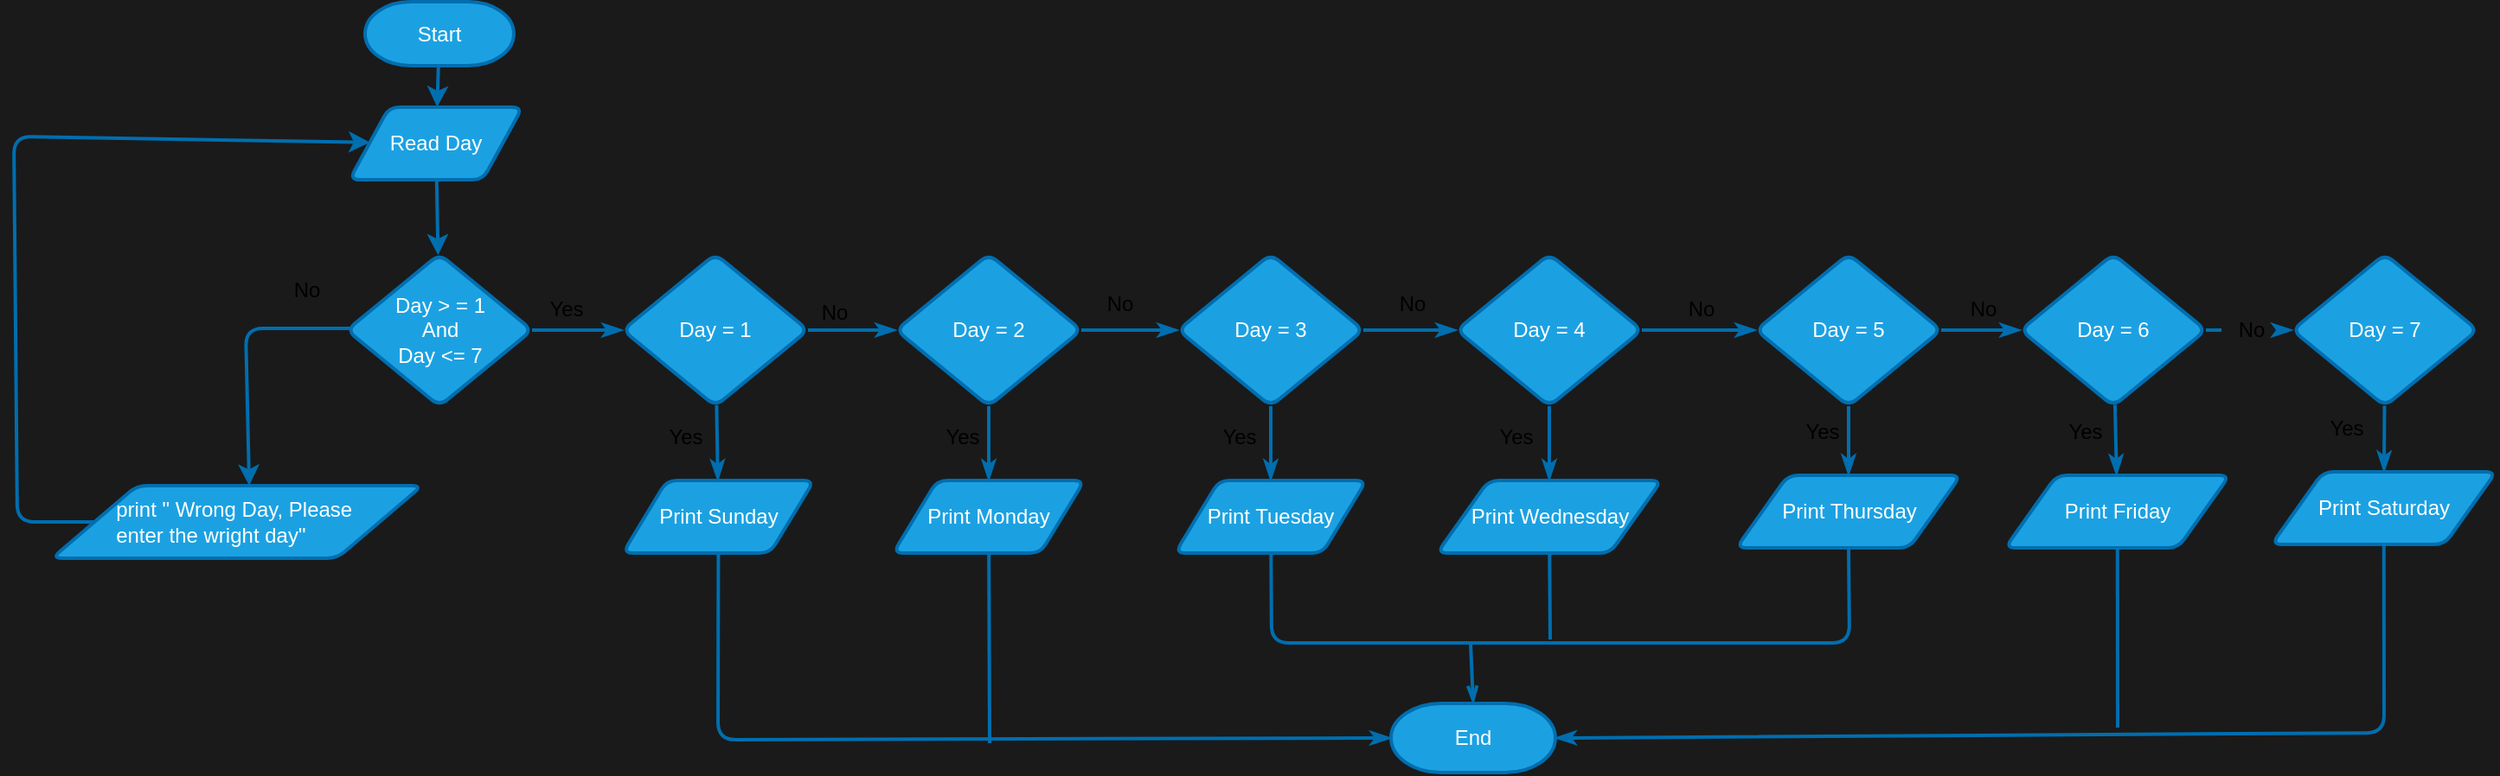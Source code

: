 <mxfile>
    <diagram id="Eb-WA0MeTuCp25n5Wye3" name="Page-1">
        <mxGraphModel dx="702" dy="549" grid="0" gridSize="10" guides="1" tooltips="1" connect="1" arrows="1" fold="1" page="1" pageScale="1" pageWidth="850" pageHeight="1100" background="#1A1A1A" math="0" shadow="0">
            <root>
                <mxCell id="0"/>
                <mxCell id="1" parent="0"/>
                <mxCell id="4" value="" style="edgeStyle=none;html=1;strokeWidth=2;fillColor=#1ba1e2;strokeColor=#006EAF;" edge="1" parent="1" source="2" target="3">
                    <mxGeometry relative="1" as="geometry"/>
                </mxCell>
                <mxCell id="2" value="Start" style="strokeWidth=2;html=1;shape=mxgraph.flowchart.terminator;whiteSpace=wrap;fillColor=#1ba1e2;fontColor=#ffffff;strokeColor=#006EAF;" vertex="1" parent="1">
                    <mxGeometry x="245" y="13" width="86" height="37" as="geometry"/>
                </mxCell>
                <mxCell id="6" value="" style="edgeStyle=none;html=1;strokeWidth=2;fillColor=#1ba1e2;strokeColor=#006EAF;" edge="1" parent="1" source="3" target="5">
                    <mxGeometry relative="1" as="geometry"/>
                </mxCell>
                <mxCell id="12" value="" style="edgeStyle=none;html=1;strokeWidth=2;entryX=0;entryY=0.5;entryDx=0;entryDy=0;fillColor=#1ba1e2;strokeColor=#006EAF;startArrow=classic;startFill=1;endArrow=none;endFill=0;" edge="1" parent="1" source="3" target="10">
                    <mxGeometry relative="1" as="geometry">
                        <mxPoint x="42" y="212" as="targetPoint"/>
                        <Array as="points">
                            <mxPoint x="42" y="91"/>
                            <mxPoint x="44" y="314"/>
                        </Array>
                    </mxGeometry>
                </mxCell>
                <mxCell id="3" value="Read Day" style="shape=parallelogram;html=1;strokeWidth=2;perimeter=parallelogramPerimeter;whiteSpace=wrap;rounded=1;arcSize=12;size=0.23;fillColor=#1ba1e2;fontColor=#ffffff;strokeColor=#006EAF;" vertex="1" parent="1">
                    <mxGeometry x="236" y="74" width="100" height="42" as="geometry"/>
                </mxCell>
                <mxCell id="8" value="" style="edgeStyle=none;html=1;strokeWidth=2;fillColor=#1ba1e2;strokeColor=#006EAF;entryX=0.533;entryY=0;entryDx=0;entryDy=0;entryPerimeter=0;" edge="1" parent="1" target="10">
                    <mxGeometry relative="1" as="geometry">
                        <mxPoint x="253" y="202" as="sourcePoint"/>
                        <mxPoint x="207" y="293" as="targetPoint"/>
                        <Array as="points">
                            <mxPoint x="176" y="202"/>
                        </Array>
                    </mxGeometry>
                </mxCell>
                <mxCell id="16" value="" style="edgeStyle=none;html=1;strokeWidth=2;startArrow=none;startFill=0;endArrow=classicThin;endFill=1;fillColor=#1ba1e2;strokeColor=#006EAF;" edge="1" parent="1" source="5" target="15">
                    <mxGeometry relative="1" as="geometry"/>
                </mxCell>
                <mxCell id="5" value="Day &amp;gt; = 1&lt;br&gt;And&lt;br&gt;Day &amp;lt;= 7" style="rhombus;whiteSpace=wrap;html=1;fillColor=#1ba1e2;strokeColor=#006EAF;fontColor=#ffffff;strokeWidth=2;rounded=1;arcSize=12;" vertex="1" parent="1">
                    <mxGeometry x="234.5" y="159" width="107" height="88" as="geometry"/>
                </mxCell>
                <mxCell id="9" value="No" style="text;html=1;align=center;verticalAlign=middle;resizable=0;points=[];autosize=1;strokeColor=none;fillColor=none;" vertex="1" parent="1">
                    <mxGeometry x="194" y="167" width="33" height="26" as="geometry"/>
                </mxCell>
                <mxCell id="10" value="&lt;div style=&quot;text-align: justify;&quot;&gt;&lt;span style=&quot;background-color: initial;&quot;&gt;print &quot; Wrong Day, Please&amp;nbsp;&lt;/span&gt;&lt;/div&gt;&lt;div style=&quot;text-align: justify;&quot;&gt;&lt;span style=&quot;background-color: initial;&quot;&gt;enter the wright day&quot;&lt;/span&gt;&lt;/div&gt;" style="shape=parallelogram;html=1;strokeWidth=2;perimeter=parallelogramPerimeter;whiteSpace=wrap;rounded=1;arcSize=12;size=0.23;fillColor=#1ba1e2;fontColor=#ffffff;strokeColor=#006EAF;align=center;" vertex="1" parent="1">
                    <mxGeometry x="64" y="293" width="214" height="42" as="geometry"/>
                </mxCell>
                <mxCell id="19" value="" style="edgeStyle=none;html=1;strokeWidth=2;startArrow=none;startFill=0;endArrow=classicThin;endFill=1;fillColor=#1ba1e2;strokeColor=#006EAF;" edge="1" parent="1" source="15" target="18">
                    <mxGeometry relative="1" as="geometry"/>
                </mxCell>
                <mxCell id="22" value="" style="edgeStyle=none;html=1;strokeWidth=2;startArrow=none;startFill=0;endArrow=classicThin;endFill=1;fillColor=#1ba1e2;strokeColor=#006EAF;" edge="1" parent="1" source="15" target="21">
                    <mxGeometry relative="1" as="geometry"/>
                </mxCell>
                <mxCell id="15" value="Day = 1" style="rhombus;whiteSpace=wrap;html=1;fillColor=#1ba1e2;strokeColor=#006EAF;fontColor=#ffffff;strokeWidth=2;rounded=1;arcSize=12;" vertex="1" parent="1">
                    <mxGeometry x="394" y="159" width="107" height="88" as="geometry"/>
                </mxCell>
                <mxCell id="17" value="Yes" style="text;html=1;align=center;verticalAlign=middle;resizable=0;points=[];autosize=1;strokeColor=none;fillColor=none;" vertex="1" parent="1">
                    <mxGeometry x="341.5" y="178" width="38" height="26" as="geometry"/>
                </mxCell>
                <mxCell id="60" style="edgeStyle=none;html=1;strokeWidth=2;startArrow=none;startFill=0;endArrow=classicThin;endFill=1;entryX=0;entryY=0.5;entryDx=0;entryDy=0;entryPerimeter=0;fillColor=#1ba1e2;strokeColor=#006EAF;" edge="1" parent="1" source="18" target="59">
                    <mxGeometry relative="1" as="geometry">
                        <mxPoint x="443" y="388.667" as="targetPoint"/>
                        <Array as="points">
                            <mxPoint x="449" y="440"/>
                        </Array>
                    </mxGeometry>
                </mxCell>
                <mxCell id="18" value="Print Sunday" style="shape=parallelogram;html=1;strokeWidth=2;perimeter=parallelogramPerimeter;whiteSpace=wrap;rounded=1;arcSize=12;size=0.23;fillColor=#1ba1e2;fontColor=#ffffff;strokeColor=#006EAF;" vertex="1" parent="1">
                    <mxGeometry x="394" y="290" width="110.5" height="42" as="geometry"/>
                </mxCell>
                <mxCell id="20" value="Yes" style="text;html=1;align=center;verticalAlign=middle;resizable=0;points=[];autosize=1;strokeColor=none;fillColor=none;" vertex="1" parent="1">
                    <mxGeometry x="411" y="252" width="38" height="26" as="geometry"/>
                </mxCell>
                <mxCell id="25" value="" style="edgeStyle=none;html=1;strokeWidth=2;startArrow=none;startFill=0;endArrow=classicThin;endFill=1;fillColor=#1ba1e2;strokeColor=#006EAF;" edge="1" parent="1" source="21" target="24">
                    <mxGeometry relative="1" as="geometry"/>
                </mxCell>
                <mxCell id="28" value="" style="edgeStyle=none;html=1;strokeWidth=2;startArrow=none;startFill=0;endArrow=classicThin;endFill=1;fillColor=#1ba1e2;strokeColor=#006EAF;" edge="1" parent="1" source="21" target="27">
                    <mxGeometry relative="1" as="geometry"/>
                </mxCell>
                <mxCell id="21" value="Day = 2" style="rhombus;whiteSpace=wrap;html=1;fillColor=#1ba1e2;strokeColor=#006EAF;fontColor=#ffffff;strokeWidth=2;rounded=1;arcSize=12;" vertex="1" parent="1">
                    <mxGeometry x="552" y="159" width="107" height="88" as="geometry"/>
                </mxCell>
                <mxCell id="23" value="No" style="text;html=1;align=center;verticalAlign=middle;resizable=0;points=[];autosize=1;strokeColor=none;fillColor=none;" vertex="1" parent="1">
                    <mxGeometry x="499" y="180" width="33" height="26" as="geometry"/>
                </mxCell>
                <mxCell id="64" value="" style="edgeStyle=none;html=1;strokeWidth=2;startArrow=none;startFill=0;endArrow=none;endFill=0;fillColor=#1ba1e2;strokeColor=#006EAF;" edge="1" parent="1" source="24">
                    <mxGeometry relative="1" as="geometry">
                        <mxPoint x="606" y="442" as="targetPoint"/>
                        <Array as="points"/>
                    </mxGeometry>
                </mxCell>
                <mxCell id="24" value="Print Monday" style="shape=parallelogram;html=1;strokeWidth=2;perimeter=parallelogramPerimeter;whiteSpace=wrap;rounded=1;arcSize=12;size=0.23;fillColor=#1ba1e2;fontColor=#ffffff;strokeColor=#006EAF;" vertex="1" parent="1">
                    <mxGeometry x="550.25" y="290" width="110.5" height="42" as="geometry"/>
                </mxCell>
                <mxCell id="26" value="Yes" style="text;html=1;align=center;verticalAlign=middle;resizable=0;points=[];autosize=1;strokeColor=none;fillColor=none;" vertex="1" parent="1">
                    <mxGeometry x="571" y="252" width="38" height="26" as="geometry"/>
                </mxCell>
                <mxCell id="31" value="" style="edgeStyle=none;html=1;strokeWidth=2;startArrow=none;startFill=0;endArrow=classicThin;endFill=1;fillColor=#1ba1e2;strokeColor=#006EAF;" edge="1" parent="1" source="27" target="30">
                    <mxGeometry relative="1" as="geometry"/>
                </mxCell>
                <mxCell id="34" value="" style="edgeStyle=none;html=1;strokeWidth=2;startArrow=none;startFill=0;endArrow=classicThin;endFill=1;fillColor=#1ba1e2;strokeColor=#006EAF;" edge="1" parent="1" source="27" target="33">
                    <mxGeometry relative="1" as="geometry"/>
                </mxCell>
                <mxCell id="27" value="Day = 3" style="rhombus;whiteSpace=wrap;html=1;fillColor=#1ba1e2;strokeColor=#006EAF;fontColor=#ffffff;strokeWidth=2;rounded=1;arcSize=12;" vertex="1" parent="1">
                    <mxGeometry x="715" y="159" width="107" height="88" as="geometry"/>
                </mxCell>
                <mxCell id="29" value="No" style="text;html=1;align=center;verticalAlign=middle;resizable=0;points=[];autosize=1;strokeColor=none;fillColor=none;" vertex="1" parent="1">
                    <mxGeometry x="664" y="175" width="33" height="26" as="geometry"/>
                </mxCell>
                <mxCell id="69" value="" style="edgeStyle=none;html=1;strokeWidth=2;startArrow=none;startFill=0;endArrow=none;endFill=0;entryX=0.5;entryY=1;entryDx=0;entryDy=0;fillColor=#1ba1e2;strokeColor=#006EAF;" edge="1" parent="1" source="30" target="41">
                    <mxGeometry relative="1" as="geometry">
                        <mxPoint x="911" y="412" as="targetPoint"/>
                        <Array as="points">
                            <mxPoint x="769" y="384"/>
                            <mxPoint x="1103" y="384"/>
                        </Array>
                    </mxGeometry>
                </mxCell>
                <mxCell id="30" value="Print Tuesday" style="shape=parallelogram;html=1;strokeWidth=2;perimeter=parallelogramPerimeter;whiteSpace=wrap;rounded=1;arcSize=12;size=0.23;fillColor=#1ba1e2;fontColor=#ffffff;strokeColor=#006EAF;" vertex="1" parent="1">
                    <mxGeometry x="713.25" y="290" width="110.5" height="42" as="geometry"/>
                </mxCell>
                <mxCell id="32" value="Yes" style="text;html=1;align=center;verticalAlign=middle;resizable=0;points=[];autosize=1;strokeColor=none;fillColor=none;" vertex="1" parent="1">
                    <mxGeometry x="731" y="252" width="38" height="26" as="geometry"/>
                </mxCell>
                <mxCell id="36" value="" style="edgeStyle=none;html=1;strokeWidth=2;startArrow=none;startFill=0;endArrow=classicThin;endFill=1;fillColor=#1ba1e2;strokeColor=#006EAF;" edge="1" parent="1" source="33" target="35">
                    <mxGeometry relative="1" as="geometry"/>
                </mxCell>
                <mxCell id="40" value="" style="edgeStyle=none;html=1;strokeWidth=2;startArrow=none;startFill=0;endArrow=classicThin;endFill=1;fillColor=#1ba1e2;strokeColor=#006EAF;" edge="1" parent="1" source="33" target="39">
                    <mxGeometry relative="1" as="geometry"/>
                </mxCell>
                <mxCell id="33" value="Day = 4" style="rhombus;whiteSpace=wrap;html=1;fillColor=#1ba1e2;strokeColor=#006EAF;fontColor=#ffffff;strokeWidth=2;rounded=1;arcSize=12;" vertex="1" parent="1">
                    <mxGeometry x="876" y="159" width="107" height="88" as="geometry"/>
                </mxCell>
                <mxCell id="72" value="" style="edgeStyle=none;html=1;strokeWidth=2;startArrow=none;startFill=0;endArrow=none;endFill=0;fillColor=#1ba1e2;strokeColor=#006EAF;" edge="1" parent="1" source="35">
                    <mxGeometry relative="1" as="geometry">
                        <mxPoint x="930" y="382" as="targetPoint"/>
                    </mxGeometry>
                </mxCell>
                <mxCell id="35" value="Print Wednesday" style="shape=parallelogram;html=1;strokeWidth=2;perimeter=parallelogramPerimeter;whiteSpace=wrap;rounded=1;arcSize=12;size=0.23;fillColor=#1ba1e2;fontColor=#ffffff;strokeColor=#006EAF;" vertex="1" parent="1">
                    <mxGeometry x="864.63" y="290" width="129.75" height="42" as="geometry"/>
                </mxCell>
                <mxCell id="37" value="Yes" style="text;html=1;align=center;verticalAlign=middle;resizable=0;points=[];autosize=1;strokeColor=none;fillColor=none;" vertex="1" parent="1">
                    <mxGeometry x="891" y="252" width="38" height="26" as="geometry"/>
                </mxCell>
                <mxCell id="38" value="No" style="text;html=1;align=center;verticalAlign=middle;resizable=0;points=[];autosize=1;strokeColor=none;fillColor=none;" vertex="1" parent="1">
                    <mxGeometry x="833" y="175" width="33" height="26" as="geometry"/>
                </mxCell>
                <mxCell id="42" value="" style="edgeStyle=none;html=1;strokeWidth=2;startArrow=none;startFill=0;endArrow=classicThin;endFill=1;fillColor=#1ba1e2;strokeColor=#006EAF;" edge="1" parent="1" source="39" target="41">
                    <mxGeometry relative="1" as="geometry"/>
                </mxCell>
                <mxCell id="46" value="" style="edgeStyle=none;html=1;strokeWidth=2;startArrow=none;startFill=0;endArrow=classicThin;endFill=1;fillColor=#1ba1e2;strokeColor=#006EAF;" edge="1" parent="1" source="39" target="45">
                    <mxGeometry relative="1" as="geometry"/>
                </mxCell>
                <mxCell id="39" value="Day = 5" style="rhombus;whiteSpace=wrap;html=1;fillColor=#1ba1e2;strokeColor=#006EAF;fontColor=#ffffff;strokeWidth=2;rounded=1;arcSize=12;" vertex="1" parent="1">
                    <mxGeometry x="1049" y="159" width="107" height="88" as="geometry"/>
                </mxCell>
                <mxCell id="41" value="Print Thursday" style="shape=parallelogram;html=1;strokeWidth=2;perimeter=parallelogramPerimeter;whiteSpace=wrap;rounded=1;arcSize=12;size=0.23;fillColor=#1ba1e2;fontColor=#ffffff;strokeColor=#006EAF;" vertex="1" parent="1">
                    <mxGeometry x="1037.63" y="287" width="129.75" height="42" as="geometry"/>
                </mxCell>
                <mxCell id="43" value="No" style="text;html=1;align=center;verticalAlign=middle;resizable=0;points=[];autosize=1;strokeColor=none;fillColor=none;" vertex="1" parent="1">
                    <mxGeometry x="1000" y="178" width="33" height="26" as="geometry"/>
                </mxCell>
                <mxCell id="44" value="Yes" style="text;html=1;align=center;verticalAlign=middle;resizable=0;points=[];autosize=1;strokeColor=none;fillColor=none;" vertex="1" parent="1">
                    <mxGeometry x="1068" y="249" width="38" height="26" as="geometry"/>
                </mxCell>
                <mxCell id="48" value="" style="edgeStyle=none;html=1;strokeWidth=2;startArrow=none;startFill=0;endArrow=classicThin;endFill=1;fillColor=#1ba1e2;strokeColor=#006EAF;" edge="1" parent="1" source="45" target="47">
                    <mxGeometry relative="1" as="geometry"/>
                </mxCell>
                <mxCell id="52" value="" style="edgeStyle=none;html=1;strokeWidth=2;startArrow=none;startFill=0;endArrow=classicThin;endFill=1;fillColor=#1ba1e2;strokeColor=#006EAF;" edge="1" parent="1" source="53" target="51">
                    <mxGeometry relative="1" as="geometry"/>
                </mxCell>
                <mxCell id="45" value="Day = 6" style="rhombus;whiteSpace=wrap;html=1;fillColor=#1ba1e2;strokeColor=#006EAF;fontColor=#ffffff;strokeWidth=2;rounded=1;arcSize=12;" vertex="1" parent="1">
                    <mxGeometry x="1202" y="159" width="107" height="88" as="geometry"/>
                </mxCell>
                <mxCell id="66" value="" style="edgeStyle=none;html=1;strokeWidth=2;startArrow=none;startFill=0;endArrow=none;endFill=0;fillColor=#1ba1e2;strokeColor=#006EAF;" edge="1" parent="1" source="47">
                    <mxGeometry relative="1" as="geometry">
                        <mxPoint x="1258" y="433" as="targetPoint"/>
                    </mxGeometry>
                </mxCell>
                <mxCell id="47" value="Print Friday" style="shape=parallelogram;html=1;strokeWidth=2;perimeter=parallelogramPerimeter;whiteSpace=wrap;rounded=1;arcSize=12;size=0.23;fillColor=#1ba1e2;fontColor=#ffffff;strokeColor=#006EAF;" vertex="1" parent="1">
                    <mxGeometry x="1193" y="287" width="129.75" height="42" as="geometry"/>
                </mxCell>
                <mxCell id="49" value="Yes" style="text;html=1;align=center;verticalAlign=middle;resizable=0;points=[];autosize=1;strokeColor=none;fillColor=none;" vertex="1" parent="1">
                    <mxGeometry x="1220" y="249" width="38" height="26" as="geometry"/>
                </mxCell>
                <mxCell id="50" value="No" style="text;html=1;align=center;verticalAlign=middle;resizable=0;points=[];autosize=1;strokeColor=none;fillColor=none;" vertex="1" parent="1">
                    <mxGeometry x="1163" y="178" width="33" height="26" as="geometry"/>
                </mxCell>
                <mxCell id="56" value="" style="edgeStyle=none;html=1;strokeWidth=2;startArrow=none;startFill=0;endArrow=classicThin;endFill=1;fillColor=#1ba1e2;strokeColor=#006EAF;" edge="1" parent="1" source="51" target="55">
                    <mxGeometry relative="1" as="geometry"/>
                </mxCell>
                <mxCell id="51" value="Day = 7" style="rhombus;whiteSpace=wrap;html=1;fillColor=#1ba1e2;strokeColor=#006EAF;fontColor=#ffffff;strokeWidth=2;rounded=1;arcSize=12;" vertex="1" parent="1">
                    <mxGeometry x="1359" y="159" width="107" height="88" as="geometry"/>
                </mxCell>
                <mxCell id="54" value="" style="edgeStyle=none;html=1;strokeWidth=2;startArrow=none;startFill=0;endArrow=none;endFill=1;fillColor=#1ba1e2;strokeColor=#006EAF;" edge="1" parent="1" source="45" target="53">
                    <mxGeometry relative="1" as="geometry">
                        <mxPoint x="1309" y="203" as="sourcePoint"/>
                        <mxPoint x="1359" y="203" as="targetPoint"/>
                    </mxGeometry>
                </mxCell>
                <mxCell id="53" value="No" style="text;html=1;align=center;verticalAlign=middle;resizable=0;points=[];autosize=1;strokeColor=none;fillColor=none;" vertex="1" parent="1">
                    <mxGeometry x="1318" y="190" width="33" height="26" as="geometry"/>
                </mxCell>
                <mxCell id="62" value="" style="edgeStyle=none;html=1;strokeWidth=2;startArrow=none;startFill=0;endArrow=classicThin;endFill=1;entryX=1;entryY=0.5;entryDx=0;entryDy=0;entryPerimeter=0;fillColor=#1ba1e2;strokeColor=#006EAF;" edge="1" parent="1" source="55" target="59">
                    <mxGeometry relative="1" as="geometry">
                        <mxPoint x="1411.875" y="407" as="targetPoint"/>
                        <Array as="points">
                            <mxPoint x="1412" y="436"/>
                        </Array>
                    </mxGeometry>
                </mxCell>
                <mxCell id="55" value="Print Saturday" style="shape=parallelogram;html=1;strokeWidth=2;perimeter=parallelogramPerimeter;whiteSpace=wrap;rounded=1;arcSize=12;size=0.23;fillColor=#1ba1e2;fontColor=#ffffff;strokeColor=#006EAF;" vertex="1" parent="1">
                    <mxGeometry x="1347" y="285" width="129.75" height="42" as="geometry"/>
                </mxCell>
                <mxCell id="57" value="Yes" style="text;html=1;align=center;verticalAlign=middle;resizable=0;points=[];autosize=1;strokeColor=none;fillColor=none;" vertex="1" parent="1">
                    <mxGeometry x="1371" y="247" width="38" height="26" as="geometry"/>
                </mxCell>
                <mxCell id="73" value="" style="edgeStyle=none;html=1;strokeWidth=2;startArrow=openThin;startFill=0;endArrow=none;endFill=0;fillColor=#1ba1e2;strokeColor=#006EAF;exitX=0.5;exitY=0;exitDx=0;exitDy=0;exitPerimeter=0;" edge="1" parent="1" source="59">
                    <mxGeometry relative="1" as="geometry">
                        <mxPoint x="884" y="424" as="sourcePoint"/>
                        <mxPoint x="884" y="384" as="targetPoint"/>
                    </mxGeometry>
                </mxCell>
                <mxCell id="59" value="End" style="strokeWidth=2;html=1;shape=mxgraph.flowchart.terminator;whiteSpace=wrap;fillColor=#1ba1e2;fontColor=#ffffff;strokeColor=#006EAF;" vertex="1" parent="1">
                    <mxGeometry x="838" y="419" width="95" height="40" as="geometry"/>
                </mxCell>
            </root>
        </mxGraphModel>
    </diagram>
</mxfile>